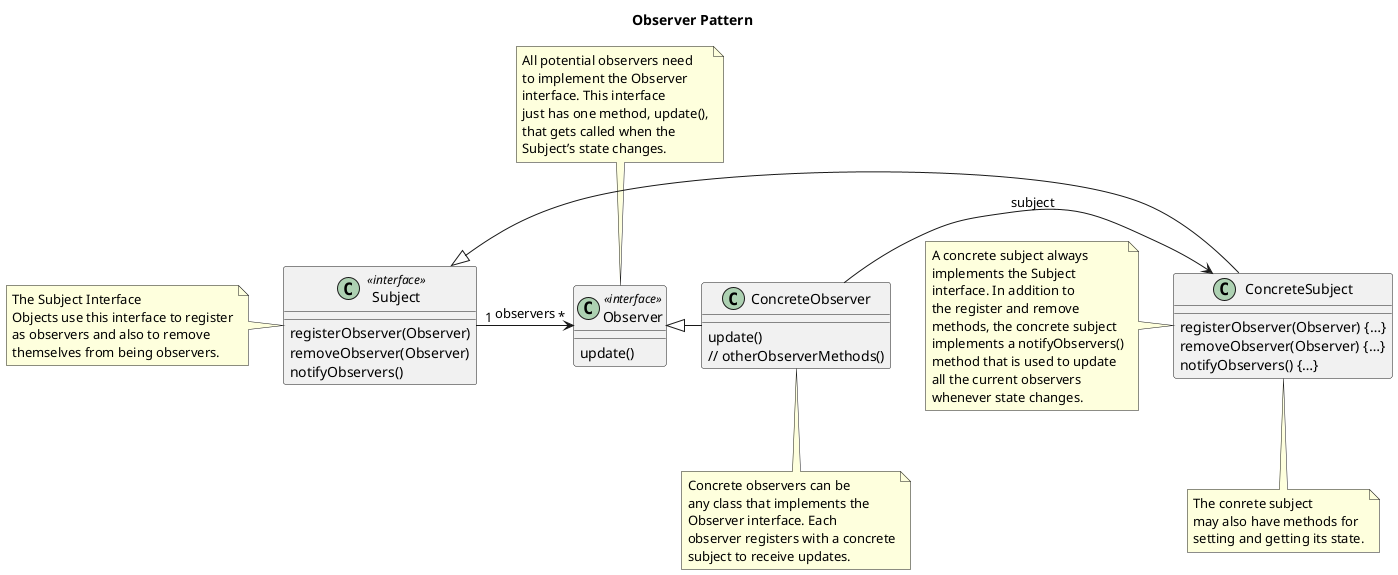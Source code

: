 @startuml

title Observer Pattern

class Subject <<interface>>
class Observer <<interface>>
class ConcreteSubject
class ConcreteObserver

Subject : registerObserver(Observer)
Subject : removeObserver(Observer)
Subject : notifyObservers()

Observer : update()
ConcreteObserver : update()
ConcreteObserver : // otherObserverMethods()

ConcreteSubject : registerObserver(Observer) {…}
ConcreteSubject : removeObserver(Observer) {…}
ConcreteSubject : notifyObservers() {…}

Subject “1” -right-> “*” Observer : “observers”

ConcreteSubject <-left- ConcreteObserver : “subject”
Subject <|– ConcreteSubject
Observer <|– ConcreteObserver

note left of Subject
The Subject Interface
Objects use this interface to register
as observers and also to remove
themselves from being observers.
end note

note left of ConcreteSubject
A concrete subject always
implements the Subject
interface. In addition to
the register and remove
methods, the concrete subject
implements a notifyObservers()
method that is used to update
all the current observers
whenever state changes.
end note

note bottom of ConcreteSubject
The conrete subject
may also have methods for
setting and getting its state.
end note

note bottom of ConcreteObserver
Concrete observers can be
any class that implements the
Observer interface. Each
observer registers with a concrete
subject to receive updates.
end note

note top of Observer
All potential observers need
to implement the Observer
interface. This interface
just has one method, update(),
that gets called when the
Subject’s state changes.
end note

@enduml
